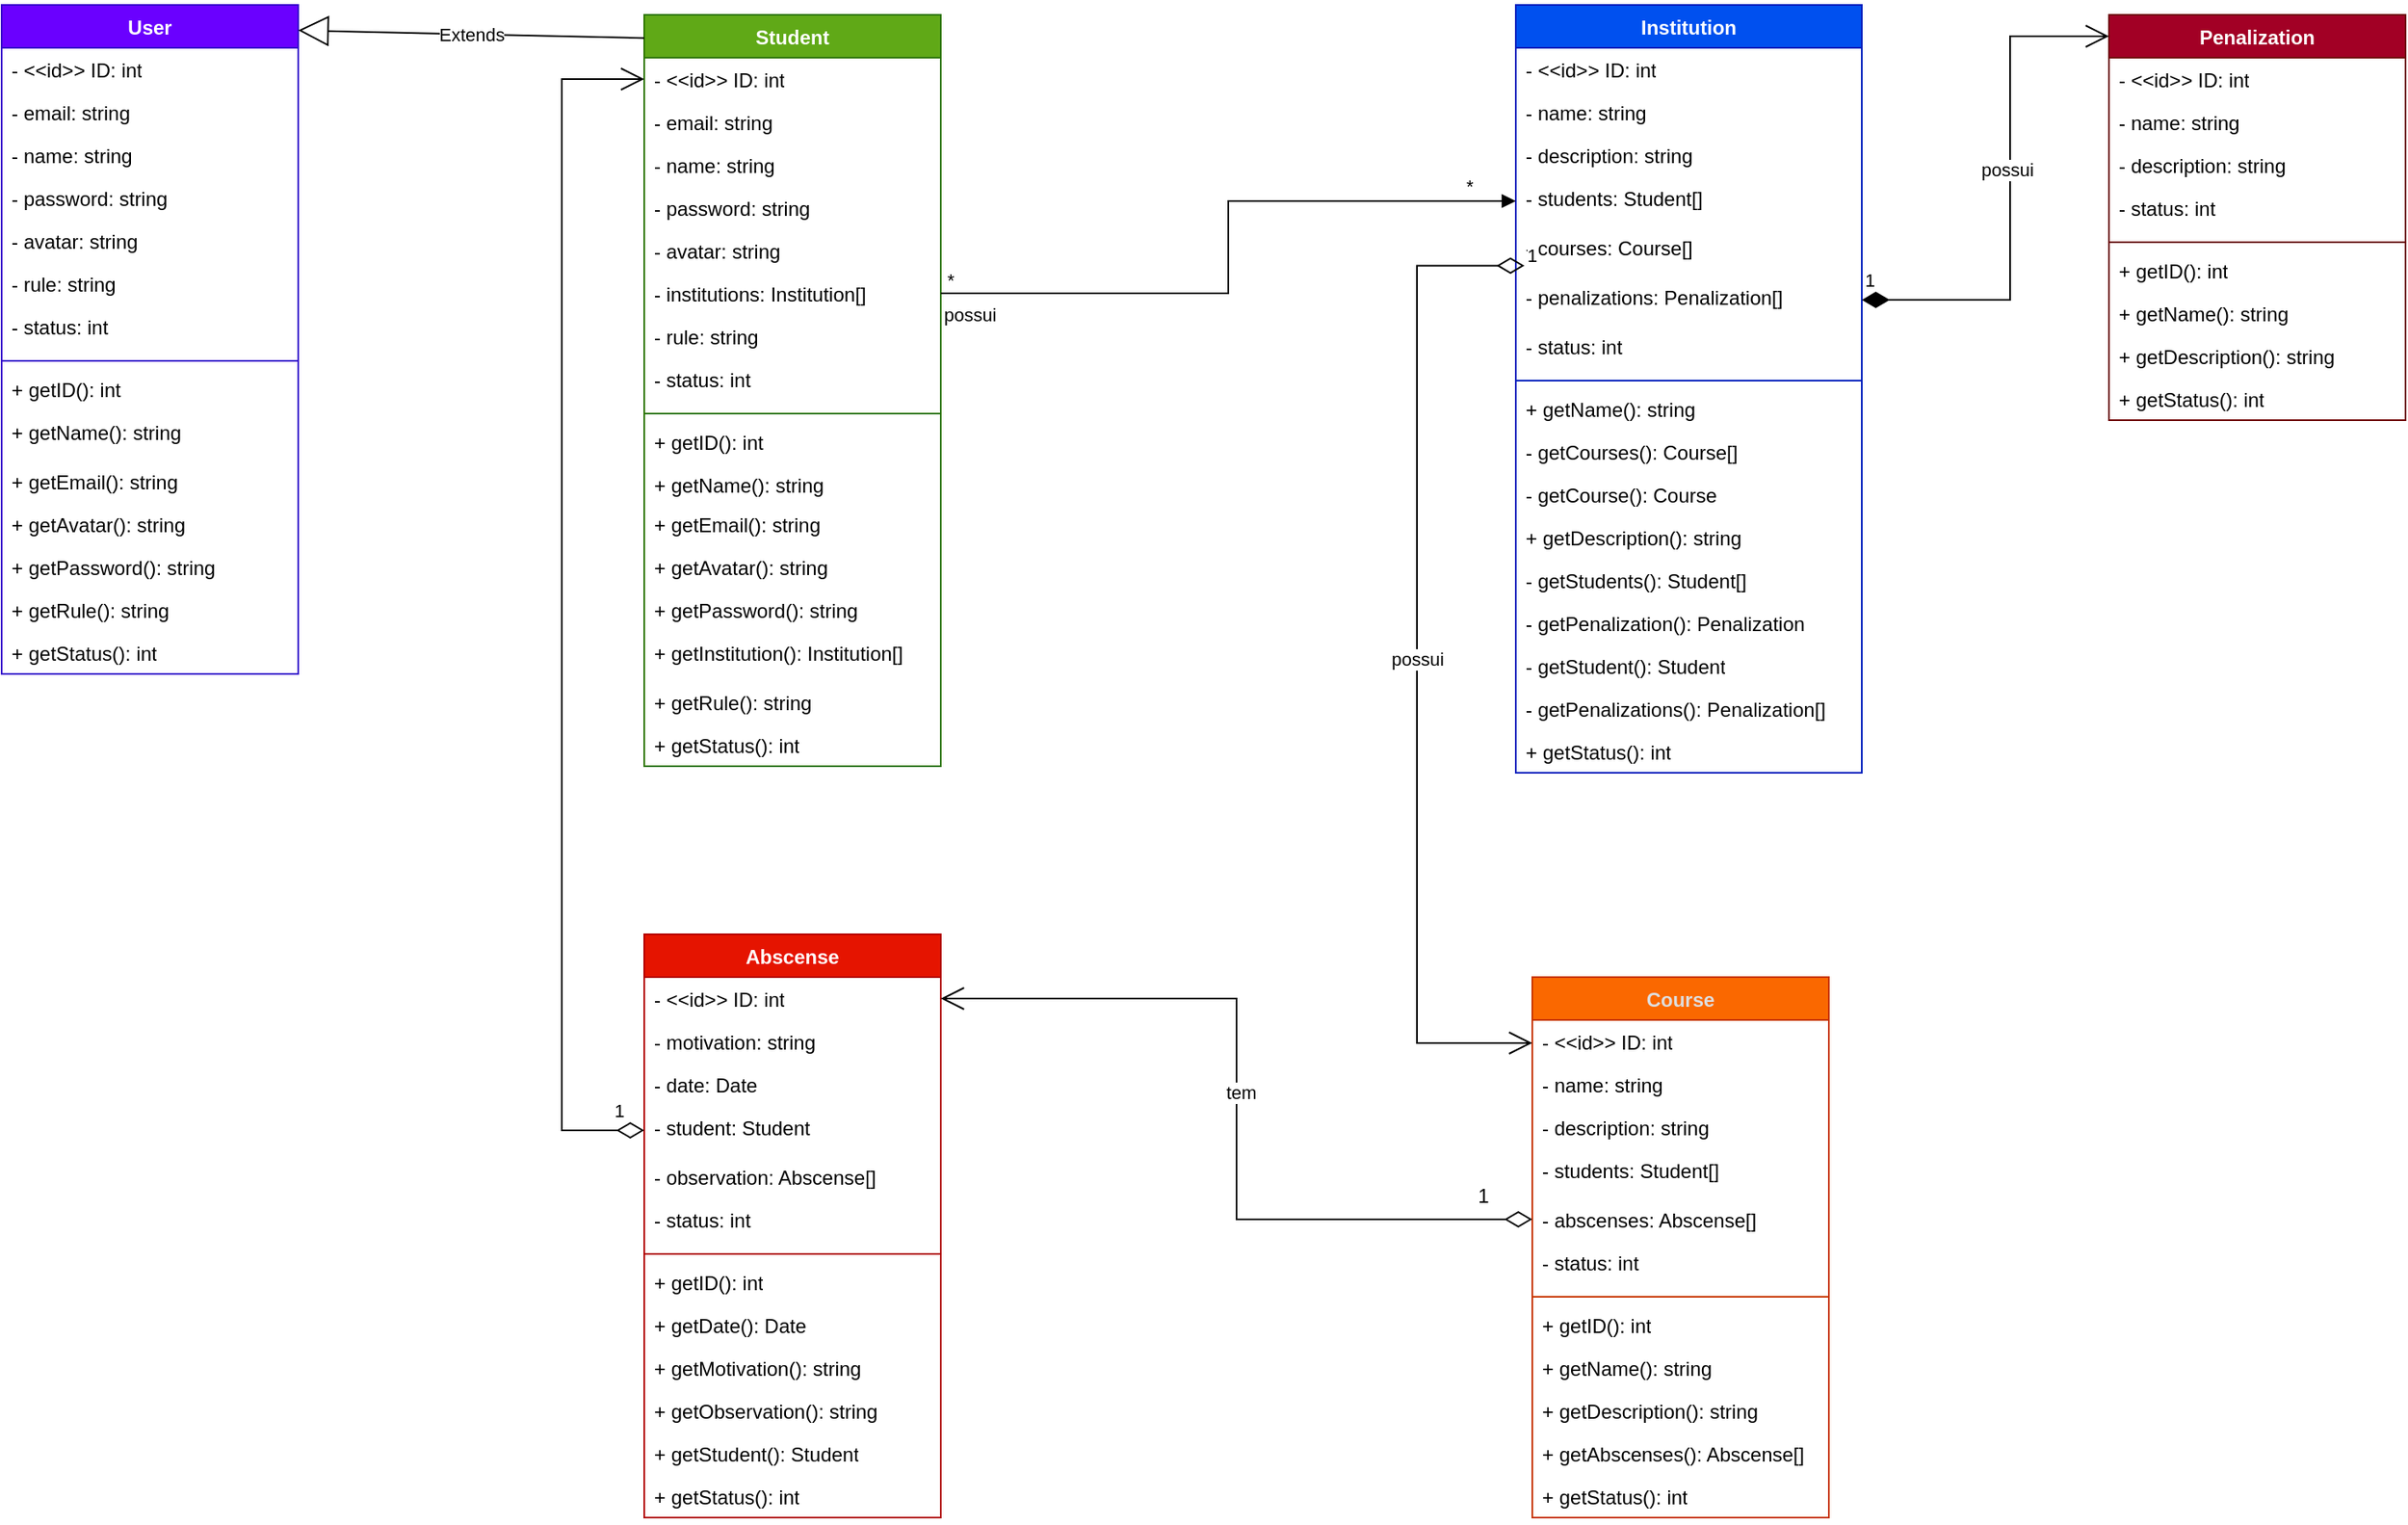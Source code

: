 <mxfile version="24.7.5">
  <diagram id="C5RBs43oDa-KdzZeNtuy" name="Page-1">
    <mxGraphModel dx="763" dy="729" grid="1" gridSize="10" guides="1" tooltips="1" connect="1" arrows="1" fold="1" page="1" pageScale="1" pageWidth="827" pageHeight="1169" math="0" shadow="0">
      <root>
        <mxCell id="WIyWlLk6GJQsqaUBKTNV-0" />
        <mxCell id="WIyWlLk6GJQsqaUBKTNV-1" parent="WIyWlLk6GJQsqaUBKTNV-0" />
        <mxCell id="h_iWBycP9tFBGl-mWQfw-0" value="Student" style="swimlane;fontStyle=1;align=center;verticalAlign=top;childLayout=stackLayout;horizontal=1;startSize=26;horizontalStack=0;resizeParent=1;resizeParentMax=0;resizeLast=0;collapsible=1;marginBottom=0;whiteSpace=wrap;html=1;fillColor=#60a917;fontColor=#ffffff;strokeColor=#2D7600;" vertex="1" parent="WIyWlLk6GJQsqaUBKTNV-1">
          <mxGeometry x="431" y="106" width="180" height="456" as="geometry">
            <mxRectangle x="270" y="260" width="70" height="30" as="alternateBounds" />
          </mxGeometry>
        </mxCell>
        <mxCell id="h_iWBycP9tFBGl-mWQfw-7" value="- &amp;lt;&amp;lt;id&amp;gt;&amp;gt; ID: int" style="text;strokeColor=none;fillColor=none;align=left;verticalAlign=top;spacingLeft=4;spacingRight=4;overflow=hidden;rotatable=0;points=[[0,0.5],[1,0.5]];portConstraint=eastwest;whiteSpace=wrap;html=1;" vertex="1" parent="h_iWBycP9tFBGl-mWQfw-0">
          <mxGeometry y="26" width="180" height="26" as="geometry" />
        </mxCell>
        <mxCell id="h_iWBycP9tFBGl-mWQfw-6" value="- email: string" style="text;strokeColor=none;fillColor=none;align=left;verticalAlign=top;spacingLeft=4;spacingRight=4;overflow=hidden;rotatable=0;points=[[0,0.5],[1,0.5]];portConstraint=eastwest;whiteSpace=wrap;html=1;" vertex="1" parent="h_iWBycP9tFBGl-mWQfw-0">
          <mxGeometry y="52" width="180" height="26" as="geometry" />
        </mxCell>
        <mxCell id="h_iWBycP9tFBGl-mWQfw-4" value="- name: string" style="text;strokeColor=none;fillColor=none;align=left;verticalAlign=top;spacingLeft=4;spacingRight=4;overflow=hidden;rotatable=0;points=[[0,0.5],[1,0.5]];portConstraint=eastwest;whiteSpace=wrap;html=1;" vertex="1" parent="h_iWBycP9tFBGl-mWQfw-0">
          <mxGeometry y="78" width="180" height="26" as="geometry" />
        </mxCell>
        <mxCell id="h_iWBycP9tFBGl-mWQfw-5" value="- password: string" style="text;strokeColor=none;fillColor=none;align=left;verticalAlign=top;spacingLeft=4;spacingRight=4;overflow=hidden;rotatable=0;points=[[0,0.5],[1,0.5]];portConstraint=eastwest;whiteSpace=wrap;html=1;" vertex="1" parent="h_iWBycP9tFBGl-mWQfw-0">
          <mxGeometry y="104" width="180" height="26" as="geometry" />
        </mxCell>
        <mxCell id="h_iWBycP9tFBGl-mWQfw-1" value="- avatar: string" style="text;strokeColor=none;fillColor=none;align=left;verticalAlign=top;spacingLeft=4;spacingRight=4;overflow=hidden;rotatable=0;points=[[0,0.5],[1,0.5]];portConstraint=eastwest;whiteSpace=wrap;html=1;" vertex="1" parent="h_iWBycP9tFBGl-mWQfw-0">
          <mxGeometry y="130" width="180" height="26" as="geometry" />
        </mxCell>
        <mxCell id="h_iWBycP9tFBGl-mWQfw-13" value="- institutions: Institution[]" style="text;strokeColor=none;fillColor=none;align=left;verticalAlign=top;spacingLeft=4;spacingRight=4;overflow=hidden;rotatable=0;points=[[0,0.5],[1,0.5]];portConstraint=eastwest;whiteSpace=wrap;html=1;" vertex="1" parent="h_iWBycP9tFBGl-mWQfw-0">
          <mxGeometry y="156" width="180" height="26" as="geometry" />
        </mxCell>
        <mxCell id="h_iWBycP9tFBGl-mWQfw-46" value="- rule: string" style="text;strokeColor=none;fillColor=none;align=left;verticalAlign=top;spacingLeft=4;spacingRight=4;overflow=hidden;rotatable=0;points=[[0,0.5],[1,0.5]];portConstraint=eastwest;whiteSpace=wrap;html=1;" vertex="1" parent="h_iWBycP9tFBGl-mWQfw-0">
          <mxGeometry y="182" width="180" height="26" as="geometry" />
        </mxCell>
        <mxCell id="h_iWBycP9tFBGl-mWQfw-74" value="- status: int" style="text;strokeColor=none;fillColor=none;align=left;verticalAlign=top;spacingLeft=4;spacingRight=4;overflow=hidden;rotatable=0;points=[[0,0.5],[1,0.5]];portConstraint=eastwest;whiteSpace=wrap;html=1;" vertex="1" parent="h_iWBycP9tFBGl-mWQfw-0">
          <mxGeometry y="208" width="180" height="30" as="geometry" />
        </mxCell>
        <mxCell id="h_iWBycP9tFBGl-mWQfw-2" value="" style="line;strokeWidth=1;fillColor=none;align=left;verticalAlign=middle;spacingTop=-1;spacingLeft=3;spacingRight=3;rotatable=0;labelPosition=right;points=[];portConstraint=eastwest;strokeColor=inherit;" vertex="1" parent="h_iWBycP9tFBGl-mWQfw-0">
          <mxGeometry y="238" width="180" height="8" as="geometry" />
        </mxCell>
        <mxCell id="h_iWBycP9tFBGl-mWQfw-12" value="+ getID(): int&amp;nbsp;" style="text;strokeColor=none;fillColor=none;align=left;verticalAlign=top;spacingLeft=4;spacingRight=4;overflow=hidden;rotatable=0;points=[[0,0.5],[1,0.5]];portConstraint=eastwest;whiteSpace=wrap;html=1;" vertex="1" parent="h_iWBycP9tFBGl-mWQfw-0">
          <mxGeometry y="246" width="180" height="26" as="geometry" />
        </mxCell>
        <mxCell id="h_iWBycP9tFBGl-mWQfw-9" value="+ getName(): string&amp;nbsp;" style="text;strokeColor=none;fillColor=none;align=left;verticalAlign=top;spacingLeft=4;spacingRight=4;overflow=hidden;rotatable=0;points=[[0,0.5],[1,0.5]];portConstraint=eastwest;whiteSpace=wrap;html=1;strokeWidth=5;perimeterSpacing=4;" vertex="1" parent="h_iWBycP9tFBGl-mWQfw-0">
          <mxGeometry y="272" width="180" height="24" as="geometry" />
        </mxCell>
        <mxCell id="h_iWBycP9tFBGl-mWQfw-3" value="+ getEmail(): string&amp;nbsp;" style="text;strokeColor=none;fillColor=none;align=left;verticalAlign=top;spacingLeft=4;spacingRight=4;overflow=hidden;rotatable=0;points=[[0,0.5],[1,0.5]];portConstraint=eastwest;whiteSpace=wrap;html=1;" vertex="1" parent="h_iWBycP9tFBGl-mWQfw-0">
          <mxGeometry y="296" width="180" height="26" as="geometry" />
        </mxCell>
        <mxCell id="h_iWBycP9tFBGl-mWQfw-11" value="+ getAvatar(): string&amp;nbsp;" style="text;strokeColor=none;fillColor=none;align=left;verticalAlign=top;spacingLeft=4;spacingRight=4;overflow=hidden;rotatable=0;points=[[0,0.5],[1,0.5]];portConstraint=eastwest;whiteSpace=wrap;html=1;" vertex="1" parent="h_iWBycP9tFBGl-mWQfw-0">
          <mxGeometry y="322" width="180" height="26" as="geometry" />
        </mxCell>
        <mxCell id="h_iWBycP9tFBGl-mWQfw-10" value="+ getPassword(): string&amp;nbsp;" style="text;strokeColor=none;fillColor=none;align=left;verticalAlign=top;spacingLeft=4;spacingRight=4;overflow=hidden;rotatable=0;points=[[0,0.5],[1,0.5]];portConstraint=eastwest;whiteSpace=wrap;html=1;" vertex="1" parent="h_iWBycP9tFBGl-mWQfw-0">
          <mxGeometry y="348" width="180" height="26" as="geometry" />
        </mxCell>
        <mxCell id="h_iWBycP9tFBGl-mWQfw-15" value="+ getInstitution(): Institution[]&amp;nbsp;" style="text;strokeColor=none;fillColor=none;align=left;verticalAlign=top;spacingLeft=4;spacingRight=4;overflow=hidden;rotatable=0;points=[[0,0.5],[1,0.5]];portConstraint=eastwest;whiteSpace=wrap;html=1;" vertex="1" parent="h_iWBycP9tFBGl-mWQfw-0">
          <mxGeometry y="374" width="180" height="30" as="geometry" />
        </mxCell>
        <mxCell id="h_iWBycP9tFBGl-mWQfw-47" value="+ getRule(): string&amp;nbsp;" style="text;strokeColor=none;fillColor=none;align=left;verticalAlign=top;spacingLeft=4;spacingRight=4;overflow=hidden;rotatable=0;points=[[0,0.5],[1,0.5]];portConstraint=eastwest;whiteSpace=wrap;html=1;" vertex="1" parent="h_iWBycP9tFBGl-mWQfw-0">
          <mxGeometry y="404" width="180" height="26" as="geometry" />
        </mxCell>
        <mxCell id="h_iWBycP9tFBGl-mWQfw-72" value="+ getStatus(): int" style="text;strokeColor=none;fillColor=none;align=left;verticalAlign=top;spacingLeft=4;spacingRight=4;overflow=hidden;rotatable=0;points=[[0,0.5],[1,0.5]];portConstraint=eastwest;whiteSpace=wrap;html=1;" vertex="1" parent="h_iWBycP9tFBGl-mWQfw-0">
          <mxGeometry y="430" width="180" height="26" as="geometry" />
        </mxCell>
        <mxCell id="h_iWBycP9tFBGl-mWQfw-20" value="Institution" style="swimlane;fontStyle=1;align=center;verticalAlign=top;childLayout=stackLayout;horizontal=1;startSize=26;horizontalStack=0;resizeParent=1;resizeParentMax=0;resizeLast=0;collapsible=1;marginBottom=0;whiteSpace=wrap;html=1;fillColor=#0050ef;fontColor=#ffffff;strokeColor=#001DBC;" vertex="1" parent="WIyWlLk6GJQsqaUBKTNV-1">
          <mxGeometry x="960" y="100" width="210" height="466" as="geometry" />
        </mxCell>
        <mxCell id="h_iWBycP9tFBGl-mWQfw-24" value="- &amp;lt;&amp;lt;id&amp;gt;&amp;gt; ID: int" style="text;strokeColor=none;fillColor=none;align=left;verticalAlign=top;spacingLeft=4;spacingRight=4;overflow=hidden;rotatable=0;points=[[0,0.5],[1,0.5]];portConstraint=eastwest;whiteSpace=wrap;html=1;" vertex="1" parent="h_iWBycP9tFBGl-mWQfw-20">
          <mxGeometry y="26" width="210" height="26" as="geometry" />
        </mxCell>
        <mxCell id="h_iWBycP9tFBGl-mWQfw-21" value="- name: string" style="text;strokeColor=none;fillColor=none;align=left;verticalAlign=top;spacingLeft=4;spacingRight=4;overflow=hidden;rotatable=0;points=[[0,0.5],[1,0.5]];portConstraint=eastwest;whiteSpace=wrap;html=1;" vertex="1" parent="h_iWBycP9tFBGl-mWQfw-20">
          <mxGeometry y="52" width="210" height="26" as="geometry" />
        </mxCell>
        <mxCell id="h_iWBycP9tFBGl-mWQfw-25" value="- description: string" style="text;strokeColor=none;fillColor=none;align=left;verticalAlign=top;spacingLeft=4;spacingRight=4;overflow=hidden;rotatable=0;points=[[0,0.5],[1,0.5]];portConstraint=eastwest;whiteSpace=wrap;html=1;" vertex="1" parent="h_iWBycP9tFBGl-mWQfw-20">
          <mxGeometry y="78" width="210" height="26" as="geometry" />
        </mxCell>
        <mxCell id="h_iWBycP9tFBGl-mWQfw-29" value="- students: Student[]" style="text;strokeColor=none;fillColor=none;align=left;verticalAlign=top;spacingLeft=4;spacingRight=4;overflow=hidden;rotatable=0;points=[[0,0.5],[1,0.5]];portConstraint=eastwest;whiteSpace=wrap;html=1;" vertex="1" parent="h_iWBycP9tFBGl-mWQfw-20">
          <mxGeometry y="104" width="210" height="30" as="geometry" />
        </mxCell>
        <mxCell id="h_iWBycP9tFBGl-mWQfw-57" value="- courses: Course[]" style="text;strokeColor=none;fillColor=none;align=left;verticalAlign=top;spacingLeft=4;spacingRight=4;overflow=hidden;rotatable=0;points=[[0,0.5],[1,0.5]];portConstraint=eastwest;whiteSpace=wrap;html=1;" vertex="1" parent="h_iWBycP9tFBGl-mWQfw-20">
          <mxGeometry y="134" width="210" height="30" as="geometry" />
        </mxCell>
        <mxCell id="h_iWBycP9tFBGl-mWQfw-28" value="- penalizations: Penalization[]" style="text;strokeColor=none;fillColor=none;align=left;verticalAlign=top;spacingLeft=4;spacingRight=4;overflow=hidden;rotatable=0;points=[[0,0.5],[1,0.5]];portConstraint=eastwest;whiteSpace=wrap;html=1;" vertex="1" parent="h_iWBycP9tFBGl-mWQfw-20">
          <mxGeometry y="164" width="210" height="30" as="geometry" />
        </mxCell>
        <mxCell id="h_iWBycP9tFBGl-mWQfw-64" value="- status: int" style="text;strokeColor=none;fillColor=none;align=left;verticalAlign=top;spacingLeft=4;spacingRight=4;overflow=hidden;rotatable=0;points=[[0,0.5],[1,0.5]];portConstraint=eastwest;whiteSpace=wrap;html=1;" vertex="1" parent="h_iWBycP9tFBGl-mWQfw-20">
          <mxGeometry y="194" width="210" height="30" as="geometry" />
        </mxCell>
        <mxCell id="h_iWBycP9tFBGl-mWQfw-22" value="" style="line;strokeWidth=1;fillColor=none;align=left;verticalAlign=middle;spacingTop=-1;spacingLeft=3;spacingRight=3;rotatable=0;labelPosition=right;points=[];portConstraint=eastwest;strokeColor=inherit;" vertex="1" parent="h_iWBycP9tFBGl-mWQfw-20">
          <mxGeometry y="224" width="210" height="8" as="geometry" />
        </mxCell>
        <mxCell id="h_iWBycP9tFBGl-mWQfw-23" value="+ getName(): string" style="text;strokeColor=none;fillColor=none;align=left;verticalAlign=top;spacingLeft=4;spacingRight=4;overflow=hidden;rotatable=0;points=[[0,0.5],[1,0.5]];portConstraint=eastwest;whiteSpace=wrap;html=1;" vertex="1" parent="h_iWBycP9tFBGl-mWQfw-20">
          <mxGeometry y="232" width="210" height="26" as="geometry" />
        </mxCell>
        <mxCell id="h_iWBycP9tFBGl-mWQfw-60" value="- getCourses(): Course[]" style="text;strokeColor=none;fillColor=none;align=left;verticalAlign=top;spacingLeft=4;spacingRight=4;overflow=hidden;rotatable=0;points=[[0,0.5],[1,0.5]];portConstraint=eastwest;whiteSpace=wrap;html=1;" vertex="1" parent="h_iWBycP9tFBGl-mWQfw-20">
          <mxGeometry y="258" width="210" height="26" as="geometry" />
        </mxCell>
        <mxCell id="h_iWBycP9tFBGl-mWQfw-61" value="- getCourse(): Course" style="text;strokeColor=none;fillColor=none;align=left;verticalAlign=top;spacingLeft=4;spacingRight=4;overflow=hidden;rotatable=0;points=[[0,0.5],[1,0.5]];portConstraint=eastwest;whiteSpace=wrap;html=1;" vertex="1" parent="h_iWBycP9tFBGl-mWQfw-20">
          <mxGeometry y="284" width="210" height="26" as="geometry" />
        </mxCell>
        <mxCell id="h_iWBycP9tFBGl-mWQfw-27" value="+ getDescription(): string" style="text;strokeColor=none;fillColor=none;align=left;verticalAlign=top;spacingLeft=4;spacingRight=4;overflow=hidden;rotatable=0;points=[[0,0.5],[1,0.5]];portConstraint=eastwest;whiteSpace=wrap;html=1;" vertex="1" parent="h_iWBycP9tFBGl-mWQfw-20">
          <mxGeometry y="310" width="210" height="26" as="geometry" />
        </mxCell>
        <mxCell id="h_iWBycP9tFBGl-mWQfw-58" value="- getStudents(): Student[]" style="text;strokeColor=none;fillColor=none;align=left;verticalAlign=top;spacingLeft=4;spacingRight=4;overflow=hidden;rotatable=0;points=[[0,0.5],[1,0.5]];portConstraint=eastwest;whiteSpace=wrap;html=1;" vertex="1" parent="h_iWBycP9tFBGl-mWQfw-20">
          <mxGeometry y="336" width="210" height="26" as="geometry" />
        </mxCell>
        <mxCell id="h_iWBycP9tFBGl-mWQfw-63" value="- getPenalization(): Penalization" style="text;strokeColor=none;fillColor=none;align=left;verticalAlign=top;spacingLeft=4;spacingRight=4;overflow=hidden;rotatable=0;points=[[0,0.5],[1,0.5]];portConstraint=eastwest;whiteSpace=wrap;html=1;" vertex="1" parent="h_iWBycP9tFBGl-mWQfw-20">
          <mxGeometry y="362" width="210" height="26" as="geometry" />
        </mxCell>
        <mxCell id="h_iWBycP9tFBGl-mWQfw-62" value="- getStudent(): Student" style="text;strokeColor=none;fillColor=none;align=left;verticalAlign=top;spacingLeft=4;spacingRight=4;overflow=hidden;rotatable=0;points=[[0,0.5],[1,0.5]];portConstraint=eastwest;whiteSpace=wrap;html=1;" vertex="1" parent="h_iWBycP9tFBGl-mWQfw-20">
          <mxGeometry y="388" width="210" height="26" as="geometry" />
        </mxCell>
        <mxCell id="h_iWBycP9tFBGl-mWQfw-59" value="- getPenalizations(): Penalization[]&amp;nbsp;" style="text;strokeColor=none;fillColor=none;align=left;verticalAlign=top;spacingLeft=4;spacingRight=4;overflow=hidden;rotatable=0;points=[[0,0.5],[1,0.5]];portConstraint=eastwest;whiteSpace=wrap;html=1;" vertex="1" parent="h_iWBycP9tFBGl-mWQfw-20">
          <mxGeometry y="414" width="210" height="26" as="geometry" />
        </mxCell>
        <mxCell id="h_iWBycP9tFBGl-mWQfw-71" value="+ getStatus(): int" style="text;strokeColor=none;fillColor=none;align=left;verticalAlign=top;spacingLeft=4;spacingRight=4;overflow=hidden;rotatable=0;points=[[0,0.5],[1,0.5]];portConstraint=eastwest;whiteSpace=wrap;html=1;" vertex="1" parent="h_iWBycP9tFBGl-mWQfw-20">
          <mxGeometry y="440" width="210" height="26" as="geometry" />
        </mxCell>
        <mxCell id="h_iWBycP9tFBGl-mWQfw-30" value="User" style="swimlane;fontStyle=1;align=center;verticalAlign=top;childLayout=stackLayout;horizontal=1;startSize=26;horizontalStack=0;resizeParent=1;resizeParentMax=0;resizeLast=0;collapsible=1;marginBottom=0;whiteSpace=wrap;html=1;fillColor=#6a00ff;fontColor=#ffffff;strokeColor=#3700CC;" vertex="1" parent="WIyWlLk6GJQsqaUBKTNV-1">
          <mxGeometry x="41" y="100" width="180" height="406" as="geometry">
            <mxRectangle x="270" y="260" width="70" height="30" as="alternateBounds" />
          </mxGeometry>
        </mxCell>
        <mxCell id="h_iWBycP9tFBGl-mWQfw-31" value="- &amp;lt;&amp;lt;id&amp;gt;&amp;gt; ID: int" style="text;strokeColor=none;fillColor=none;align=left;verticalAlign=top;spacingLeft=4;spacingRight=4;overflow=hidden;rotatable=0;points=[[0,0.5],[1,0.5]];portConstraint=eastwest;whiteSpace=wrap;html=1;" vertex="1" parent="h_iWBycP9tFBGl-mWQfw-30">
          <mxGeometry y="26" width="180" height="26" as="geometry" />
        </mxCell>
        <mxCell id="h_iWBycP9tFBGl-mWQfw-32" value="- email: string" style="text;strokeColor=none;fillColor=none;align=left;verticalAlign=top;spacingLeft=4;spacingRight=4;overflow=hidden;rotatable=0;points=[[0,0.5],[1,0.5]];portConstraint=eastwest;whiteSpace=wrap;html=1;" vertex="1" parent="h_iWBycP9tFBGl-mWQfw-30">
          <mxGeometry y="52" width="180" height="26" as="geometry" />
        </mxCell>
        <mxCell id="h_iWBycP9tFBGl-mWQfw-33" value="- name: string" style="text;strokeColor=none;fillColor=none;align=left;verticalAlign=top;spacingLeft=4;spacingRight=4;overflow=hidden;rotatable=0;points=[[0,0.5],[1,0.5]];portConstraint=eastwest;whiteSpace=wrap;html=1;" vertex="1" parent="h_iWBycP9tFBGl-mWQfw-30">
          <mxGeometry y="78" width="180" height="26" as="geometry" />
        </mxCell>
        <mxCell id="h_iWBycP9tFBGl-mWQfw-34" value="- password: string" style="text;strokeColor=none;fillColor=none;align=left;verticalAlign=top;spacingLeft=4;spacingRight=4;overflow=hidden;rotatable=0;points=[[0,0.5],[1,0.5]];portConstraint=eastwest;whiteSpace=wrap;html=1;" vertex="1" parent="h_iWBycP9tFBGl-mWQfw-30">
          <mxGeometry y="104" width="180" height="26" as="geometry" />
        </mxCell>
        <mxCell id="h_iWBycP9tFBGl-mWQfw-35" value="- avatar: string" style="text;strokeColor=none;fillColor=none;align=left;verticalAlign=top;spacingLeft=4;spacingRight=4;overflow=hidden;rotatable=0;points=[[0,0.5],[1,0.5]];portConstraint=eastwest;whiteSpace=wrap;html=1;" vertex="1" parent="h_iWBycP9tFBGl-mWQfw-30">
          <mxGeometry y="130" width="180" height="26" as="geometry" />
        </mxCell>
        <mxCell id="h_iWBycP9tFBGl-mWQfw-44" value="- rule: string" style="text;strokeColor=none;fillColor=none;align=left;verticalAlign=top;spacingLeft=4;spacingRight=4;overflow=hidden;rotatable=0;points=[[0,0.5],[1,0.5]];portConstraint=eastwest;whiteSpace=wrap;html=1;" vertex="1" parent="h_iWBycP9tFBGl-mWQfw-30">
          <mxGeometry y="156" width="180" height="26" as="geometry" />
        </mxCell>
        <mxCell id="h_iWBycP9tFBGl-mWQfw-65" value="- status: int" style="text;strokeColor=none;fillColor=none;align=left;verticalAlign=top;spacingLeft=4;spacingRight=4;overflow=hidden;rotatable=0;points=[[0,0.5],[1,0.5]];portConstraint=eastwest;whiteSpace=wrap;html=1;" vertex="1" parent="h_iWBycP9tFBGl-mWQfw-30">
          <mxGeometry y="182" width="180" height="30" as="geometry" />
        </mxCell>
        <mxCell id="h_iWBycP9tFBGl-mWQfw-37" value="" style="line;strokeWidth=1;fillColor=none;align=left;verticalAlign=middle;spacingTop=-1;spacingLeft=3;spacingRight=3;rotatable=0;labelPosition=right;points=[];portConstraint=eastwest;strokeColor=inherit;" vertex="1" parent="h_iWBycP9tFBGl-mWQfw-30">
          <mxGeometry y="212" width="180" height="8" as="geometry" />
        </mxCell>
        <mxCell id="h_iWBycP9tFBGl-mWQfw-38" value="+ getID(): int&amp;nbsp;" style="text;strokeColor=none;fillColor=none;align=left;verticalAlign=top;spacingLeft=4;spacingRight=4;overflow=hidden;rotatable=0;points=[[0,0.5],[1,0.5]];portConstraint=eastwest;whiteSpace=wrap;html=1;" vertex="1" parent="h_iWBycP9tFBGl-mWQfw-30">
          <mxGeometry y="220" width="180" height="26" as="geometry" />
        </mxCell>
        <mxCell id="h_iWBycP9tFBGl-mWQfw-43" value="+ getName(): string&amp;nbsp;" style="text;strokeColor=none;fillColor=none;align=left;verticalAlign=top;spacingLeft=4;spacingRight=4;overflow=hidden;rotatable=0;points=[[0,0.5],[1,0.5]];portConstraint=eastwest;whiteSpace=wrap;html=1;" vertex="1" parent="h_iWBycP9tFBGl-mWQfw-30">
          <mxGeometry y="246" width="180" height="30" as="geometry" />
        </mxCell>
        <mxCell id="h_iWBycP9tFBGl-mWQfw-39" value="+ getEmail(): string&amp;nbsp;" style="text;strokeColor=none;fillColor=none;align=left;verticalAlign=top;spacingLeft=4;spacingRight=4;overflow=hidden;rotatable=0;points=[[0,0.5],[1,0.5]];portConstraint=eastwest;whiteSpace=wrap;html=1;" vertex="1" parent="h_iWBycP9tFBGl-mWQfw-30">
          <mxGeometry y="276" width="180" height="26" as="geometry" />
        </mxCell>
        <mxCell id="h_iWBycP9tFBGl-mWQfw-40" value="+ getAvatar(): string&amp;nbsp;" style="text;strokeColor=none;fillColor=none;align=left;verticalAlign=top;spacingLeft=4;spacingRight=4;overflow=hidden;rotatable=0;points=[[0,0.5],[1,0.5]];portConstraint=eastwest;whiteSpace=wrap;html=1;" vertex="1" parent="h_iWBycP9tFBGl-mWQfw-30">
          <mxGeometry y="302" width="180" height="26" as="geometry" />
        </mxCell>
        <mxCell id="h_iWBycP9tFBGl-mWQfw-41" value="+ getPassword(): string&amp;nbsp;" style="text;strokeColor=none;fillColor=none;align=left;verticalAlign=top;spacingLeft=4;spacingRight=4;overflow=hidden;rotatable=0;points=[[0,0.5],[1,0.5]];portConstraint=eastwest;whiteSpace=wrap;html=1;" vertex="1" parent="h_iWBycP9tFBGl-mWQfw-30">
          <mxGeometry y="328" width="180" height="26" as="geometry" />
        </mxCell>
        <mxCell id="h_iWBycP9tFBGl-mWQfw-45" value="+ getRule(): string&amp;nbsp;" style="text;strokeColor=none;fillColor=none;align=left;verticalAlign=top;spacingLeft=4;spacingRight=4;overflow=hidden;rotatable=0;points=[[0,0.5],[1,0.5]];portConstraint=eastwest;whiteSpace=wrap;html=1;" vertex="1" parent="h_iWBycP9tFBGl-mWQfw-30">
          <mxGeometry y="354" width="180" height="26" as="geometry" />
        </mxCell>
        <mxCell id="h_iWBycP9tFBGl-mWQfw-69" value="+ getStatus(): int" style="text;strokeColor=none;fillColor=none;align=left;verticalAlign=top;spacingLeft=4;spacingRight=4;overflow=hidden;rotatable=0;points=[[0,0.5],[1,0.5]];portConstraint=eastwest;whiteSpace=wrap;html=1;" vertex="1" parent="h_iWBycP9tFBGl-mWQfw-30">
          <mxGeometry y="380" width="180" height="26" as="geometry" />
        </mxCell>
        <mxCell id="h_iWBycP9tFBGl-mWQfw-48" value="Penalization" style="swimlane;fontStyle=1;align=center;verticalAlign=top;childLayout=stackLayout;horizontal=1;startSize=26;horizontalStack=0;resizeParent=1;resizeParentMax=0;resizeLast=0;collapsible=1;marginBottom=0;whiteSpace=wrap;html=1;fillColor=#a20025;fontColor=#ffffff;strokeColor=#6F0000;" vertex="1" parent="WIyWlLk6GJQsqaUBKTNV-1">
          <mxGeometry x="1320" y="106" width="180" height="246" as="geometry" />
        </mxCell>
        <mxCell id="h_iWBycP9tFBGl-mWQfw-49" value="- &amp;lt;&amp;lt;id&amp;gt;&amp;gt; ID: int" style="text;strokeColor=none;fillColor=none;align=left;verticalAlign=top;spacingLeft=4;spacingRight=4;overflow=hidden;rotatable=0;points=[[0,0.5],[1,0.5]];portConstraint=eastwest;whiteSpace=wrap;html=1;" vertex="1" parent="h_iWBycP9tFBGl-mWQfw-48">
          <mxGeometry y="26" width="180" height="26" as="geometry" />
        </mxCell>
        <mxCell id="h_iWBycP9tFBGl-mWQfw-50" value="- name: string" style="text;strokeColor=none;fillColor=none;align=left;verticalAlign=top;spacingLeft=4;spacingRight=4;overflow=hidden;rotatable=0;points=[[0,0.5],[1,0.5]];portConstraint=eastwest;whiteSpace=wrap;html=1;" vertex="1" parent="h_iWBycP9tFBGl-mWQfw-48">
          <mxGeometry y="52" width="180" height="26" as="geometry" />
        </mxCell>
        <mxCell id="h_iWBycP9tFBGl-mWQfw-51" value="- description: string" style="text;strokeColor=none;fillColor=none;align=left;verticalAlign=top;spacingLeft=4;spacingRight=4;overflow=hidden;rotatable=0;points=[[0,0.5],[1,0.5]];portConstraint=eastwest;whiteSpace=wrap;html=1;" vertex="1" parent="h_iWBycP9tFBGl-mWQfw-48">
          <mxGeometry y="78" width="180" height="26" as="geometry" />
        </mxCell>
        <mxCell id="h_iWBycP9tFBGl-mWQfw-73" value="- status: int" style="text;strokeColor=none;fillColor=none;align=left;verticalAlign=top;spacingLeft=4;spacingRight=4;overflow=hidden;rotatable=0;points=[[0,0.5],[1,0.5]];portConstraint=eastwest;whiteSpace=wrap;html=1;" vertex="1" parent="h_iWBycP9tFBGl-mWQfw-48">
          <mxGeometry y="104" width="180" height="30" as="geometry" />
        </mxCell>
        <mxCell id="h_iWBycP9tFBGl-mWQfw-54" value="" style="line;strokeWidth=1;fillColor=none;align=left;verticalAlign=middle;spacingTop=-1;spacingLeft=3;spacingRight=3;rotatable=0;labelPosition=right;points=[];portConstraint=eastwest;strokeColor=inherit;" vertex="1" parent="h_iWBycP9tFBGl-mWQfw-48">
          <mxGeometry y="134" width="180" height="8" as="geometry" />
        </mxCell>
        <mxCell id="h_iWBycP9tFBGl-mWQfw-68" value="+ getID(): int" style="text;strokeColor=none;fillColor=none;align=left;verticalAlign=top;spacingLeft=4;spacingRight=4;overflow=hidden;rotatable=0;points=[[0,0.5],[1,0.5]];portConstraint=eastwest;whiteSpace=wrap;html=1;" vertex="1" parent="h_iWBycP9tFBGl-mWQfw-48">
          <mxGeometry y="142" width="180" height="26" as="geometry" />
        </mxCell>
        <mxCell id="h_iWBycP9tFBGl-mWQfw-55" value="+ getName(): string" style="text;strokeColor=none;fillColor=none;align=left;verticalAlign=top;spacingLeft=4;spacingRight=4;overflow=hidden;rotatable=0;points=[[0,0.5],[1,0.5]];portConstraint=eastwest;whiteSpace=wrap;html=1;" vertex="1" parent="h_iWBycP9tFBGl-mWQfw-48">
          <mxGeometry y="168" width="180" height="26" as="geometry" />
        </mxCell>
        <mxCell id="h_iWBycP9tFBGl-mWQfw-56" value="+ getDescription(): string" style="text;strokeColor=none;fillColor=none;align=left;verticalAlign=top;spacingLeft=4;spacingRight=4;overflow=hidden;rotatable=0;points=[[0,0.5],[1,0.5]];portConstraint=eastwest;whiteSpace=wrap;html=1;" vertex="1" parent="h_iWBycP9tFBGl-mWQfw-48">
          <mxGeometry y="194" width="180" height="26" as="geometry" />
        </mxCell>
        <mxCell id="h_iWBycP9tFBGl-mWQfw-70" value="+ getStatus(): int" style="text;strokeColor=none;fillColor=none;align=left;verticalAlign=top;spacingLeft=4;spacingRight=4;overflow=hidden;rotatable=0;points=[[0,0.5],[1,0.5]];portConstraint=eastwest;whiteSpace=wrap;html=1;" vertex="1" parent="h_iWBycP9tFBGl-mWQfw-48">
          <mxGeometry y="220" width="180" height="26" as="geometry" />
        </mxCell>
        <mxCell id="h_iWBycP9tFBGl-mWQfw-75" value="Course" style="swimlane;fontStyle=1;align=center;verticalAlign=top;childLayout=stackLayout;horizontal=1;startSize=26;horizontalStack=0;resizeParent=1;resizeParentMax=0;resizeLast=0;collapsible=1;marginBottom=0;whiteSpace=wrap;html=1;fillColor=#fa6800;fontColor=#DEDEDE;strokeColor=#C73500;" vertex="1" parent="WIyWlLk6GJQsqaUBKTNV-1">
          <mxGeometry x="970" y="690" width="180" height="328" as="geometry" />
        </mxCell>
        <mxCell id="h_iWBycP9tFBGl-mWQfw-76" value="- &amp;lt;&amp;lt;id&amp;gt;&amp;gt; ID: int" style="text;strokeColor=none;fillColor=none;align=left;verticalAlign=top;spacingLeft=4;spacingRight=4;overflow=hidden;rotatable=0;points=[[0,0.5],[1,0.5]];portConstraint=eastwest;whiteSpace=wrap;html=1;" vertex="1" parent="h_iWBycP9tFBGl-mWQfw-75">
          <mxGeometry y="26" width="180" height="26" as="geometry" />
        </mxCell>
        <mxCell id="h_iWBycP9tFBGl-mWQfw-77" value="- name: string" style="text;strokeColor=none;fillColor=none;align=left;verticalAlign=top;spacingLeft=4;spacingRight=4;overflow=hidden;rotatable=0;points=[[0,0.5],[1,0.5]];portConstraint=eastwest;whiteSpace=wrap;html=1;" vertex="1" parent="h_iWBycP9tFBGl-mWQfw-75">
          <mxGeometry y="52" width="180" height="26" as="geometry" />
        </mxCell>
        <mxCell id="h_iWBycP9tFBGl-mWQfw-78" value="- description: string" style="text;strokeColor=none;fillColor=none;align=left;verticalAlign=top;spacingLeft=4;spacingRight=4;overflow=hidden;rotatable=0;points=[[0,0.5],[1,0.5]];portConstraint=eastwest;whiteSpace=wrap;html=1;" vertex="1" parent="h_iWBycP9tFBGl-mWQfw-75">
          <mxGeometry y="78" width="180" height="26" as="geometry" />
        </mxCell>
        <mxCell id="h_iWBycP9tFBGl-mWQfw-87" value="- students: Student[]" style="text;strokeColor=none;fillColor=none;align=left;verticalAlign=top;spacingLeft=4;spacingRight=4;overflow=hidden;rotatable=0;points=[[0,0.5],[1,0.5]];portConstraint=eastwest;whiteSpace=wrap;html=1;" vertex="1" parent="h_iWBycP9tFBGl-mWQfw-75">
          <mxGeometry y="104" width="180" height="30" as="geometry" />
        </mxCell>
        <mxCell id="h_iWBycP9tFBGl-mWQfw-85" value="- abscenses: Abscense[]" style="text;strokeColor=none;fillColor=none;align=left;verticalAlign=top;spacingLeft=4;spacingRight=4;overflow=hidden;rotatable=0;points=[[0,0.5],[1,0.5]];portConstraint=eastwest;whiteSpace=wrap;html=1;" vertex="1" parent="h_iWBycP9tFBGl-mWQfw-75">
          <mxGeometry y="134" width="180" height="26" as="geometry" />
        </mxCell>
        <mxCell id="h_iWBycP9tFBGl-mWQfw-79" value="- status: int" style="text;strokeColor=none;fillColor=none;align=left;verticalAlign=top;spacingLeft=4;spacingRight=4;overflow=hidden;rotatable=0;points=[[0,0.5],[1,0.5]];portConstraint=eastwest;whiteSpace=wrap;html=1;" vertex="1" parent="h_iWBycP9tFBGl-mWQfw-75">
          <mxGeometry y="160" width="180" height="30" as="geometry" />
        </mxCell>
        <mxCell id="h_iWBycP9tFBGl-mWQfw-80" value="" style="line;strokeWidth=1;fillColor=none;align=left;verticalAlign=middle;spacingTop=-1;spacingLeft=3;spacingRight=3;rotatable=0;labelPosition=right;points=[];portConstraint=eastwest;strokeColor=inherit;" vertex="1" parent="h_iWBycP9tFBGl-mWQfw-75">
          <mxGeometry y="190" width="180" height="8" as="geometry" />
        </mxCell>
        <mxCell id="h_iWBycP9tFBGl-mWQfw-81" value="+ getID(): int" style="text;strokeColor=none;fillColor=none;align=left;verticalAlign=top;spacingLeft=4;spacingRight=4;overflow=hidden;rotatable=0;points=[[0,0.5],[1,0.5]];portConstraint=eastwest;whiteSpace=wrap;html=1;" vertex="1" parent="h_iWBycP9tFBGl-mWQfw-75">
          <mxGeometry y="198" width="180" height="26" as="geometry" />
        </mxCell>
        <mxCell id="h_iWBycP9tFBGl-mWQfw-82" value="+ getName(): string" style="text;strokeColor=none;fillColor=none;align=left;verticalAlign=top;spacingLeft=4;spacingRight=4;overflow=hidden;rotatable=0;points=[[0,0.5],[1,0.5]];portConstraint=eastwest;whiteSpace=wrap;html=1;" vertex="1" parent="h_iWBycP9tFBGl-mWQfw-75">
          <mxGeometry y="224" width="180" height="26" as="geometry" />
        </mxCell>
        <mxCell id="h_iWBycP9tFBGl-mWQfw-83" value="+ getDescription(): string" style="text;strokeColor=none;fillColor=none;align=left;verticalAlign=top;spacingLeft=4;spacingRight=4;overflow=hidden;rotatable=0;points=[[0,0.5],[1,0.5]];portConstraint=eastwest;whiteSpace=wrap;html=1;" vertex="1" parent="h_iWBycP9tFBGl-mWQfw-75">
          <mxGeometry y="250" width="180" height="26" as="geometry" />
        </mxCell>
        <mxCell id="h_iWBycP9tFBGl-mWQfw-86" value="+ getAbscenses(): Abscense[]" style="text;strokeColor=none;fillColor=none;align=left;verticalAlign=top;spacingLeft=4;spacingRight=4;overflow=hidden;rotatable=0;points=[[0,0.5],[1,0.5]];portConstraint=eastwest;whiteSpace=wrap;html=1;" vertex="1" parent="h_iWBycP9tFBGl-mWQfw-75">
          <mxGeometry y="276" width="180" height="26" as="geometry" />
        </mxCell>
        <mxCell id="h_iWBycP9tFBGl-mWQfw-84" value="+ getStatus(): int" style="text;strokeColor=none;fillColor=none;align=left;verticalAlign=top;spacingLeft=4;spacingRight=4;overflow=hidden;rotatable=0;points=[[0,0.5],[1,0.5]];portConstraint=eastwest;whiteSpace=wrap;html=1;" vertex="1" parent="h_iWBycP9tFBGl-mWQfw-75">
          <mxGeometry y="302" width="180" height="26" as="geometry" />
        </mxCell>
        <mxCell id="h_iWBycP9tFBGl-mWQfw-88" value="Abscense" style="swimlane;fontStyle=1;align=center;verticalAlign=top;childLayout=stackLayout;horizontal=1;startSize=26;horizontalStack=0;resizeParent=1;resizeParentMax=0;resizeLast=0;collapsible=1;marginBottom=0;whiteSpace=wrap;html=1;fillColor=#e51400;fontColor=#ffffff;strokeColor=#B20000;" vertex="1" parent="WIyWlLk6GJQsqaUBKTNV-1">
          <mxGeometry x="431" y="664" width="180" height="354" as="geometry" />
        </mxCell>
        <mxCell id="h_iWBycP9tFBGl-mWQfw-89" value="- &amp;lt;&amp;lt;id&amp;gt;&amp;gt; ID: int" style="text;strokeColor=none;fillColor=none;align=left;verticalAlign=top;spacingLeft=4;spacingRight=4;overflow=hidden;rotatable=0;points=[[0,0.5],[1,0.5]];portConstraint=eastwest;whiteSpace=wrap;html=1;" vertex="1" parent="h_iWBycP9tFBGl-mWQfw-88">
          <mxGeometry y="26" width="180" height="26" as="geometry" />
        </mxCell>
        <mxCell id="h_iWBycP9tFBGl-mWQfw-90" value="- motivation: string" style="text;strokeColor=none;fillColor=none;align=left;verticalAlign=top;spacingLeft=4;spacingRight=4;overflow=hidden;rotatable=0;points=[[0,0.5],[1,0.5]];portConstraint=eastwest;whiteSpace=wrap;html=1;" vertex="1" parent="h_iWBycP9tFBGl-mWQfw-88">
          <mxGeometry y="52" width="180" height="26" as="geometry" />
        </mxCell>
        <mxCell id="h_iWBycP9tFBGl-mWQfw-91" value="- date: Date" style="text;strokeColor=none;fillColor=none;align=left;verticalAlign=top;spacingLeft=4;spacingRight=4;overflow=hidden;rotatable=0;points=[[0,0.5],[1,0.5]];portConstraint=eastwest;whiteSpace=wrap;html=1;" vertex="1" parent="h_iWBycP9tFBGl-mWQfw-88">
          <mxGeometry y="78" width="180" height="26" as="geometry" />
        </mxCell>
        <mxCell id="h_iWBycP9tFBGl-mWQfw-92" value="- student: Student" style="text;strokeColor=none;fillColor=none;align=left;verticalAlign=top;spacingLeft=4;spacingRight=4;overflow=hidden;rotatable=0;points=[[0,0.5],[1,0.5]];portConstraint=eastwest;whiteSpace=wrap;html=1;" vertex="1" parent="h_iWBycP9tFBGl-mWQfw-88">
          <mxGeometry y="104" width="180" height="30" as="geometry" />
        </mxCell>
        <mxCell id="h_iWBycP9tFBGl-mWQfw-93" value="- observation: Abscense[]" style="text;strokeColor=none;fillColor=none;align=left;verticalAlign=top;spacingLeft=4;spacingRight=4;overflow=hidden;rotatable=0;points=[[0,0.5],[1,0.5]];portConstraint=eastwest;whiteSpace=wrap;html=1;" vertex="1" parent="h_iWBycP9tFBGl-mWQfw-88">
          <mxGeometry y="134" width="180" height="26" as="geometry" />
        </mxCell>
        <mxCell id="h_iWBycP9tFBGl-mWQfw-94" value="- status: int" style="text;strokeColor=none;fillColor=none;align=left;verticalAlign=top;spacingLeft=4;spacingRight=4;overflow=hidden;rotatable=0;points=[[0,0.5],[1,0.5]];portConstraint=eastwest;whiteSpace=wrap;html=1;" vertex="1" parent="h_iWBycP9tFBGl-mWQfw-88">
          <mxGeometry y="160" width="180" height="30" as="geometry" />
        </mxCell>
        <mxCell id="h_iWBycP9tFBGl-mWQfw-95" value="" style="line;strokeWidth=1;fillColor=none;align=left;verticalAlign=middle;spacingTop=-1;spacingLeft=3;spacingRight=3;rotatable=0;labelPosition=right;points=[];portConstraint=eastwest;strokeColor=inherit;" vertex="1" parent="h_iWBycP9tFBGl-mWQfw-88">
          <mxGeometry y="190" width="180" height="8" as="geometry" />
        </mxCell>
        <mxCell id="h_iWBycP9tFBGl-mWQfw-96" value="+ getID(): int" style="text;strokeColor=none;fillColor=none;align=left;verticalAlign=top;spacingLeft=4;spacingRight=4;overflow=hidden;rotatable=0;points=[[0,0.5],[1,0.5]];portConstraint=eastwest;whiteSpace=wrap;html=1;" vertex="1" parent="h_iWBycP9tFBGl-mWQfw-88">
          <mxGeometry y="198" width="180" height="26" as="geometry" />
        </mxCell>
        <mxCell id="h_iWBycP9tFBGl-mWQfw-101" value="+ getDate(): Date" style="text;strokeColor=none;fillColor=none;align=left;verticalAlign=top;spacingLeft=4;spacingRight=4;overflow=hidden;rotatable=0;points=[[0,0.5],[1,0.5]];portConstraint=eastwest;whiteSpace=wrap;html=1;" vertex="1" parent="h_iWBycP9tFBGl-mWQfw-88">
          <mxGeometry y="224" width="180" height="26" as="geometry" />
        </mxCell>
        <mxCell id="h_iWBycP9tFBGl-mWQfw-97" value="+ getMotivation(): string" style="text;strokeColor=none;fillColor=none;align=left;verticalAlign=top;spacingLeft=4;spacingRight=4;overflow=hidden;rotatable=0;points=[[0,0.5],[1,0.5]];portConstraint=eastwest;whiteSpace=wrap;html=1;" vertex="1" parent="h_iWBycP9tFBGl-mWQfw-88">
          <mxGeometry y="250" width="180" height="26" as="geometry" />
        </mxCell>
        <mxCell id="h_iWBycP9tFBGl-mWQfw-98" value="+ getObservation(): string" style="text;strokeColor=none;fillColor=none;align=left;verticalAlign=top;spacingLeft=4;spacingRight=4;overflow=hidden;rotatable=0;points=[[0,0.5],[1,0.5]];portConstraint=eastwest;whiteSpace=wrap;html=1;" vertex="1" parent="h_iWBycP9tFBGl-mWQfw-88">
          <mxGeometry y="276" width="180" height="26" as="geometry" />
        </mxCell>
        <mxCell id="h_iWBycP9tFBGl-mWQfw-99" value="+ getStudent(): Student" style="text;strokeColor=none;fillColor=none;align=left;verticalAlign=top;spacingLeft=4;spacingRight=4;overflow=hidden;rotatable=0;points=[[0,0.5],[1,0.5]];portConstraint=eastwest;whiteSpace=wrap;html=1;" vertex="1" parent="h_iWBycP9tFBGl-mWQfw-88">
          <mxGeometry y="302" width="180" height="26" as="geometry" />
        </mxCell>
        <mxCell id="h_iWBycP9tFBGl-mWQfw-100" value="+ getStatus(): int" style="text;strokeColor=none;fillColor=none;align=left;verticalAlign=top;spacingLeft=4;spacingRight=4;overflow=hidden;rotatable=0;points=[[0,0.5],[1,0.5]];portConstraint=eastwest;whiteSpace=wrap;html=1;" vertex="1" parent="h_iWBycP9tFBGl-mWQfw-88">
          <mxGeometry y="328" width="180" height="26" as="geometry" />
        </mxCell>
        <mxCell id="h_iWBycP9tFBGl-mWQfw-109" value="possui" style="endArrow=block;endFill=1;html=1;edgeStyle=orthogonalEdgeStyle;align=left;verticalAlign=top;rounded=0;" edge="1" parent="WIyWlLk6GJQsqaUBKTNV-1" source="h_iWBycP9tFBGl-mWQfw-13" target="h_iWBycP9tFBGl-mWQfw-29">
          <mxGeometry x="-1" relative="1" as="geometry">
            <mxPoint x="780" y="360" as="sourcePoint" />
            <mxPoint x="940" y="360" as="targetPoint" />
          </mxGeometry>
        </mxCell>
        <mxCell id="h_iWBycP9tFBGl-mWQfw-110" value="*" style="edgeLabel;resizable=0;html=1;align=left;verticalAlign=bottom;" connectable="0" vertex="1" parent="h_iWBycP9tFBGl-mWQfw-109">
          <mxGeometry x="-1" relative="1" as="geometry">
            <mxPoint x="2" as="offset" />
          </mxGeometry>
        </mxCell>
        <mxCell id="h_iWBycP9tFBGl-mWQfw-112" value="*" style="edgeLabel;resizable=0;html=1;align=left;verticalAlign=bottom;" connectable="0" vertex="1" parent="WIyWlLk6GJQsqaUBKTNV-1">
          <mxGeometry x="940" y="210" as="geometry">
            <mxPoint x="-12" y="8" as="offset" />
          </mxGeometry>
        </mxCell>
        <mxCell id="h_iWBycP9tFBGl-mWQfw-113" value="Extends" style="endArrow=block;endSize=16;endFill=0;html=1;rounded=0;exitX=0;exitY=0.031;exitDx=0;exitDy=0;exitPerimeter=0;entryX=1;entryY=0.038;entryDx=0;entryDy=0;entryPerimeter=0;" edge="1" parent="WIyWlLk6GJQsqaUBKTNV-1">
          <mxGeometry width="160" relative="1" as="geometry">
            <mxPoint x="431" y="120.136" as="sourcePoint" />
            <mxPoint x="221.0" y="115.428" as="targetPoint" />
          </mxGeometry>
        </mxCell>
        <mxCell id="h_iWBycP9tFBGl-mWQfw-114" value="1" style="endArrow=open;html=1;endSize=12;startArrow=diamondThin;startSize=14;startFill=1;edgeStyle=orthogonalEdgeStyle;align=left;verticalAlign=bottom;rounded=0;exitX=1;exitY=0.5;exitDx=0;exitDy=0;" edge="1" parent="WIyWlLk6GJQsqaUBKTNV-1" source="h_iWBycP9tFBGl-mWQfw-28" target="h_iWBycP9tFBGl-mWQfw-48">
          <mxGeometry x="-1" y="3" relative="1" as="geometry">
            <mxPoint x="1250" y="506" as="sourcePoint" />
            <mxPoint x="1290" y="140" as="targetPoint" />
            <Array as="points">
              <mxPoint x="1260" y="279" />
              <mxPoint x="1260" y="119" />
            </Array>
          </mxGeometry>
        </mxCell>
        <mxCell id="h_iWBycP9tFBGl-mWQfw-116" value="possui" style="edgeLabel;html=1;align=center;verticalAlign=middle;resizable=0;points=[];" vertex="1" connectable="0" parent="h_iWBycP9tFBGl-mWQfw-114">
          <mxGeometry x="0.092" y="2" relative="1" as="geometry">
            <mxPoint as="offset" />
          </mxGeometry>
        </mxCell>
        <mxCell id="h_iWBycP9tFBGl-mWQfw-118" value="1" style="endArrow=open;html=1;endSize=12;startArrow=diamondThin;startSize=14;startFill=0;edgeStyle=orthogonalEdgeStyle;align=left;verticalAlign=bottom;rounded=0;exitX=0.025;exitY=0.808;exitDx=0;exitDy=0;exitPerimeter=0;" edge="1" parent="WIyWlLk6GJQsqaUBKTNV-1" source="h_iWBycP9tFBGl-mWQfw-57" target="h_iWBycP9tFBGl-mWQfw-76">
          <mxGeometry x="-1" y="3" relative="1" as="geometry">
            <mxPoint x="840" y="770" as="sourcePoint" />
            <mxPoint x="910" y="729" as="targetPoint" />
            <Array as="points">
              <mxPoint x="900" y="258" />
              <mxPoint x="900" y="730" />
            </Array>
          </mxGeometry>
        </mxCell>
        <mxCell id="h_iWBycP9tFBGl-mWQfw-119" value="possui" style="edgeLabel;html=1;align=center;verticalAlign=middle;resizable=0;points=[];" vertex="1" connectable="0" parent="h_iWBycP9tFBGl-mWQfw-118">
          <mxGeometry relative="1" as="geometry">
            <mxPoint as="offset" />
          </mxGeometry>
        </mxCell>
        <mxCell id="h_iWBycP9tFBGl-mWQfw-120" value="" style="endArrow=open;html=1;endSize=12;startArrow=diamondThin;startSize=14;startFill=0;edgeStyle=orthogonalEdgeStyle;align=left;verticalAlign=bottom;rounded=0;" edge="1" parent="WIyWlLk6GJQsqaUBKTNV-1" source="h_iWBycP9tFBGl-mWQfw-85" target="h_iWBycP9tFBGl-mWQfw-89">
          <mxGeometry x="-1" y="3" relative="1" as="geometry">
            <mxPoint x="740" y="1020" as="sourcePoint" />
            <mxPoint x="900" y="1020" as="targetPoint" />
          </mxGeometry>
        </mxCell>
        <mxCell id="h_iWBycP9tFBGl-mWQfw-122" value="tem" style="edgeLabel;html=1;align=center;verticalAlign=middle;resizable=0;points=[];" vertex="1" connectable="0" parent="h_iWBycP9tFBGl-mWQfw-120">
          <mxGeometry x="0.041" y="-2" relative="1" as="geometry">
            <mxPoint as="offset" />
          </mxGeometry>
        </mxCell>
        <mxCell id="h_iWBycP9tFBGl-mWQfw-121" value="1" style="text;html=1;align=center;verticalAlign=middle;resizable=0;points=[];autosize=1;strokeColor=none;fillColor=none;" vertex="1" parent="WIyWlLk6GJQsqaUBKTNV-1">
          <mxGeometry x="925" y="808" width="30" height="30" as="geometry" />
        </mxCell>
        <mxCell id="h_iWBycP9tFBGl-mWQfw-123" value="1" style="endArrow=open;html=1;endSize=12;startArrow=diamondThin;startSize=14;startFill=0;edgeStyle=orthogonalEdgeStyle;align=left;verticalAlign=bottom;rounded=0;exitX=0;exitY=0.5;exitDx=0;exitDy=0;entryX=0;entryY=0.5;entryDx=0;entryDy=0;" edge="1" parent="WIyWlLk6GJQsqaUBKTNV-1" source="h_iWBycP9tFBGl-mWQfw-92" target="h_iWBycP9tFBGl-mWQfw-7">
          <mxGeometry x="-0.946" y="-3" relative="1" as="geometry">
            <mxPoint x="361" y="730" as="sourcePoint" />
            <mxPoint x="391" y="310" as="targetPoint" />
            <Array as="points">
              <mxPoint x="381" y="783" />
              <mxPoint x="381" y="145" />
            </Array>
            <mxPoint as="offset" />
          </mxGeometry>
        </mxCell>
      </root>
    </mxGraphModel>
  </diagram>
</mxfile>
